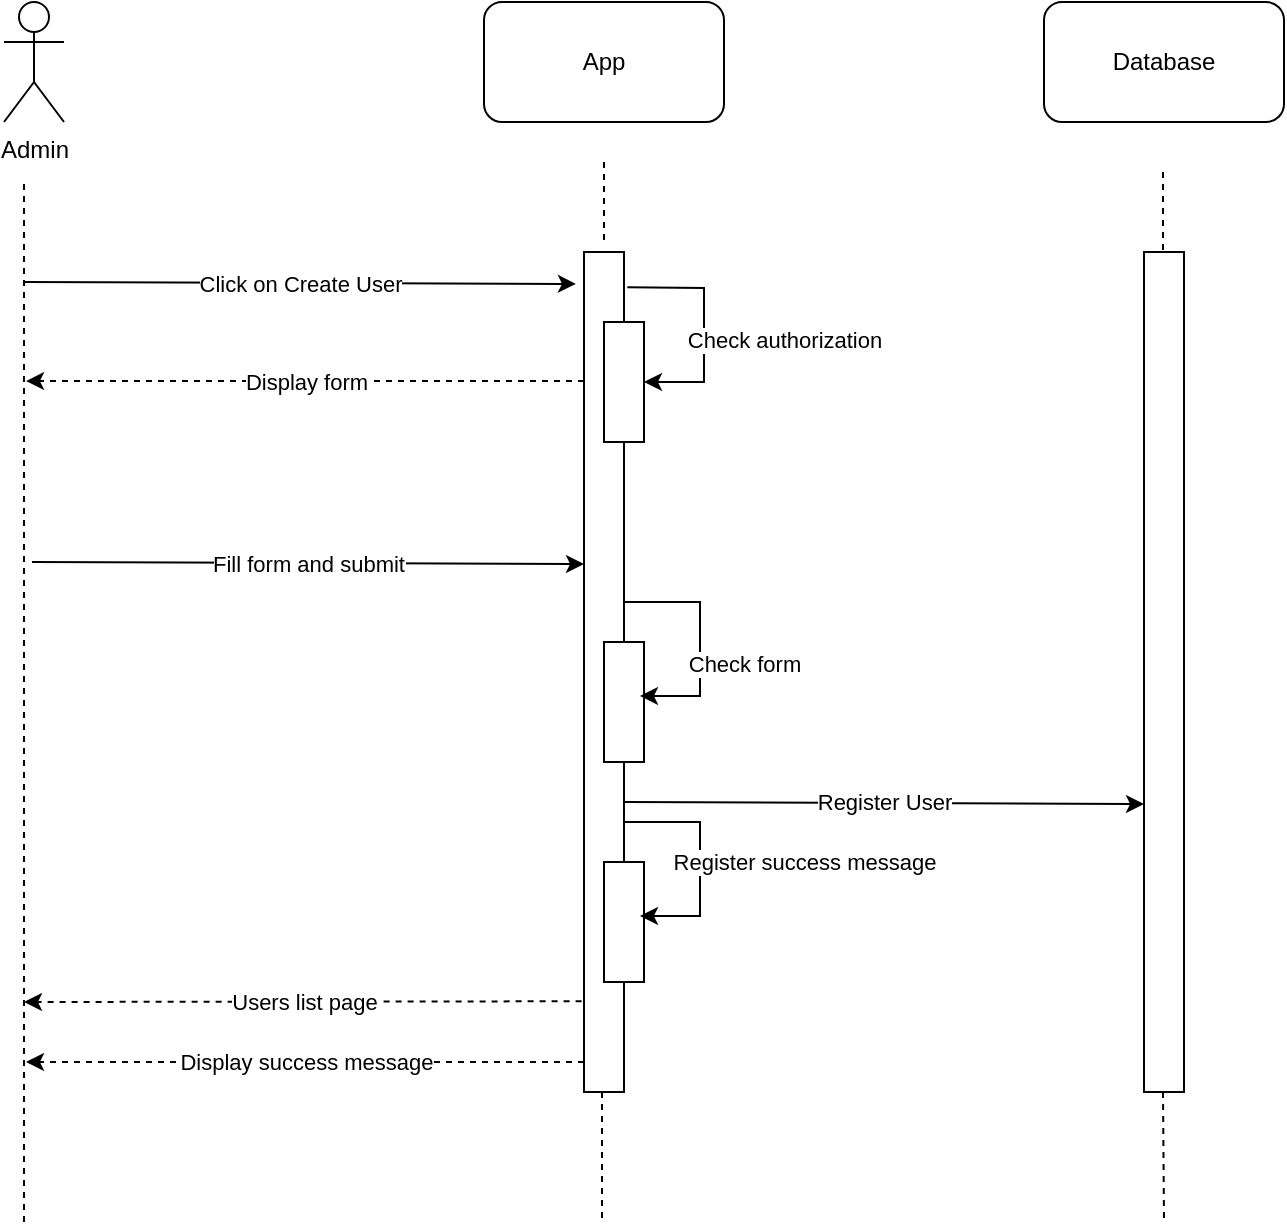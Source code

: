 <mxfile version="23.1.2" type="device">
  <diagram name="Page-1" id="KzWukeG7de0gS5ASBucn">
    <mxGraphModel dx="1205" dy="724" grid="1" gridSize="10" guides="1" tooltips="1" connect="1" arrows="1" fold="1" page="1" pageScale="1" pageWidth="827" pageHeight="1169" math="0" shadow="0">
      <root>
        <mxCell id="0" />
        <mxCell id="1" parent="0" />
        <mxCell id="lVGVy7C7Y4jDRtXLIWBm-1" value="Admin" style="shape=umlActor;verticalLabelPosition=bottom;verticalAlign=top;html=1;outlineConnect=0;" vertex="1" parent="1">
          <mxGeometry x="90" y="40" width="30" height="60" as="geometry" />
        </mxCell>
        <mxCell id="lVGVy7C7Y4jDRtXLIWBm-2" value="App" style="rounded=1;whiteSpace=wrap;html=1;" vertex="1" parent="1">
          <mxGeometry x="330" y="40" width="120" height="60" as="geometry" />
        </mxCell>
        <mxCell id="lVGVy7C7Y4jDRtXLIWBm-3" value="Database" style="rounded=1;whiteSpace=wrap;html=1;" vertex="1" parent="1">
          <mxGeometry x="610" y="40" width="120" height="60" as="geometry" />
        </mxCell>
        <mxCell id="lVGVy7C7Y4jDRtXLIWBm-4" value="" style="rounded=0;whiteSpace=wrap;html=1;" vertex="1" parent="1">
          <mxGeometry x="660" y="165" width="20" height="420" as="geometry" />
        </mxCell>
        <mxCell id="lVGVy7C7Y4jDRtXLIWBm-6" value="" style="rounded=0;whiteSpace=wrap;html=1;" vertex="1" parent="1">
          <mxGeometry x="380" y="165" width="20" height="420" as="geometry" />
        </mxCell>
        <mxCell id="lVGVy7C7Y4jDRtXLIWBm-7" value="" style="rounded=0;whiteSpace=wrap;html=1;" vertex="1" parent="1">
          <mxGeometry x="390" y="200" width="20" height="60" as="geometry" />
        </mxCell>
        <mxCell id="lVGVy7C7Y4jDRtXLIWBm-8" value="" style="rounded=0;whiteSpace=wrap;html=1;" vertex="1" parent="1">
          <mxGeometry x="390" y="360" width="20" height="60" as="geometry" />
        </mxCell>
        <mxCell id="lVGVy7C7Y4jDRtXLIWBm-9" value="" style="rounded=0;whiteSpace=wrap;html=1;" vertex="1" parent="1">
          <mxGeometry x="390" y="470" width="20" height="60" as="geometry" />
        </mxCell>
        <mxCell id="lVGVy7C7Y4jDRtXLIWBm-10" value="" style="endArrow=none;dashed=1;html=1;rounded=0;" edge="1" parent="1">
          <mxGeometry width="50" height="50" relative="1" as="geometry">
            <mxPoint x="100" y="650" as="sourcePoint" />
            <mxPoint x="100" y="130" as="targetPoint" />
          </mxGeometry>
        </mxCell>
        <mxCell id="lVGVy7C7Y4jDRtXLIWBm-11" value="" style="endArrow=none;dashed=1;html=1;rounded=0;" edge="1" parent="1">
          <mxGeometry width="50" height="50" relative="1" as="geometry">
            <mxPoint x="390" y="120" as="sourcePoint" />
            <mxPoint x="390" y="160" as="targetPoint" />
          </mxGeometry>
        </mxCell>
        <mxCell id="lVGVy7C7Y4jDRtXLIWBm-12" value="" style="endArrow=none;dashed=1;html=1;rounded=0;" edge="1" parent="1">
          <mxGeometry width="50" height="50" relative="1" as="geometry">
            <mxPoint x="389" y="585" as="sourcePoint" />
            <mxPoint x="389" y="650" as="targetPoint" />
          </mxGeometry>
        </mxCell>
        <mxCell id="lVGVy7C7Y4jDRtXLIWBm-13" value="" style="endArrow=none;dashed=1;html=1;rounded=0;" edge="1" parent="1">
          <mxGeometry width="50" height="50" relative="1" as="geometry">
            <mxPoint x="669.5" y="125" as="sourcePoint" />
            <mxPoint x="669.5" y="165" as="targetPoint" />
          </mxGeometry>
        </mxCell>
        <mxCell id="lVGVy7C7Y4jDRtXLIWBm-14" value="" style="endArrow=none;dashed=1;html=1;rounded=0;" edge="1" parent="1">
          <mxGeometry width="50" height="50" relative="1" as="geometry">
            <mxPoint x="669.5" y="585" as="sourcePoint" />
            <mxPoint x="670" y="650" as="targetPoint" />
          </mxGeometry>
        </mxCell>
        <mxCell id="lVGVy7C7Y4jDRtXLIWBm-23" value="" style="endArrow=classic;html=1;rounded=0;exitX=-0.06;exitY=0.892;exitDx=0;exitDy=0;exitPerimeter=0;dashed=1;" edge="1" parent="1" source="lVGVy7C7Y4jDRtXLIWBm-6">
          <mxGeometry relative="1" as="geometry">
            <mxPoint x="380" y="310" as="sourcePoint" />
            <mxPoint x="100" y="540" as="targetPoint" />
          </mxGeometry>
        </mxCell>
        <mxCell id="lVGVy7C7Y4jDRtXLIWBm-24" value="Users list page" style="edgeLabel;resizable=0;html=1;align=center;verticalAlign=middle;" connectable="0" vertex="1" parent="lVGVy7C7Y4jDRtXLIWBm-23">
          <mxGeometry relative="1" as="geometry" />
        </mxCell>
        <mxCell id="lVGVy7C7Y4jDRtXLIWBm-25" value="" style="endArrow=classic;html=1;rounded=0;exitX=-0.06;exitY=0.892;exitDx=0;exitDy=0;exitPerimeter=0;dashed=1;" edge="1" parent="1">
          <mxGeometry relative="1" as="geometry">
            <mxPoint x="380" y="570" as="sourcePoint" />
            <mxPoint x="101" y="570" as="targetPoint" />
          </mxGeometry>
        </mxCell>
        <mxCell id="lVGVy7C7Y4jDRtXLIWBm-26" value="Display success message" style="edgeLabel;resizable=0;html=1;align=center;verticalAlign=middle;" connectable="0" vertex="1" parent="lVGVy7C7Y4jDRtXLIWBm-25">
          <mxGeometry relative="1" as="geometry" />
        </mxCell>
        <mxCell id="lVGVy7C7Y4jDRtXLIWBm-27" value="" style="endArrow=classic;html=1;rounded=0;entryX=-0.202;entryY=0.038;entryDx=0;entryDy=0;entryPerimeter=0;" edge="1" parent="1" target="lVGVy7C7Y4jDRtXLIWBm-6">
          <mxGeometry relative="1" as="geometry">
            <mxPoint x="100" y="180" as="sourcePoint" />
            <mxPoint x="480" y="310" as="targetPoint" />
          </mxGeometry>
        </mxCell>
        <mxCell id="lVGVy7C7Y4jDRtXLIWBm-28" value="Click on Create User" style="edgeLabel;resizable=0;html=1;align=center;verticalAlign=middle;" connectable="0" vertex="1" parent="lVGVy7C7Y4jDRtXLIWBm-27">
          <mxGeometry relative="1" as="geometry" />
        </mxCell>
        <mxCell id="lVGVy7C7Y4jDRtXLIWBm-29" value="&lt;br&gt;" style="endArrow=classic;html=1;rounded=0;entryX=-0.202;entryY=0.038;entryDx=0;entryDy=0;entryPerimeter=0;" edge="1" parent="1">
          <mxGeometry relative="1" as="geometry">
            <mxPoint x="104" y="320" as="sourcePoint" />
            <mxPoint x="380" y="321" as="targetPoint" />
          </mxGeometry>
        </mxCell>
        <mxCell id="lVGVy7C7Y4jDRtXLIWBm-30" value="Fill form and submit" style="edgeLabel;resizable=0;html=1;align=center;verticalAlign=middle;" connectable="0" vertex="1" parent="lVGVy7C7Y4jDRtXLIWBm-29">
          <mxGeometry relative="1" as="geometry" />
        </mxCell>
        <mxCell id="lVGVy7C7Y4jDRtXLIWBm-31" value="" style="endArrow=classic;html=1;rounded=0;entryX=1;entryY=0.5;entryDx=0;entryDy=0;exitX=1.083;exitY=0.042;exitDx=0;exitDy=0;exitPerimeter=0;" edge="1" parent="1" source="lVGVy7C7Y4jDRtXLIWBm-6" target="lVGVy7C7Y4jDRtXLIWBm-7">
          <mxGeometry relative="1" as="geometry">
            <mxPoint x="450" y="180" as="sourcePoint" />
            <mxPoint x="456" y="230" as="targetPoint" />
            <Array as="points">
              <mxPoint x="440" y="183" />
              <mxPoint x="440" y="230" />
            </Array>
          </mxGeometry>
        </mxCell>
        <mxCell id="lVGVy7C7Y4jDRtXLIWBm-32" value="Check authorization" style="edgeLabel;resizable=0;html=1;align=center;verticalAlign=middle;" connectable="0" vertex="1" parent="lVGVy7C7Y4jDRtXLIWBm-31">
          <mxGeometry relative="1" as="geometry">
            <mxPoint x="40" y="7" as="offset" />
          </mxGeometry>
        </mxCell>
        <mxCell id="lVGVy7C7Y4jDRtXLIWBm-33" value="" style="endArrow=classic;html=1;rounded=0;entryX=1;entryY=0.5;entryDx=0;entryDy=0;exitX=1.083;exitY=0.042;exitDx=0;exitDy=0;exitPerimeter=0;" edge="1" parent="1">
          <mxGeometry relative="1" as="geometry">
            <mxPoint x="400" y="340" as="sourcePoint" />
            <mxPoint x="408" y="387" as="targetPoint" />
            <Array as="points">
              <mxPoint x="438" y="340" />
              <mxPoint x="438" y="387" />
            </Array>
          </mxGeometry>
        </mxCell>
        <mxCell id="lVGVy7C7Y4jDRtXLIWBm-34" value="Check form" style="edgeLabel;resizable=0;html=1;align=center;verticalAlign=middle;" connectable="0" vertex="1" parent="lVGVy7C7Y4jDRtXLIWBm-33">
          <mxGeometry relative="1" as="geometry">
            <mxPoint x="22" y="11" as="offset" />
          </mxGeometry>
        </mxCell>
        <mxCell id="lVGVy7C7Y4jDRtXLIWBm-35" value="Register success message" style="endArrow=classic;html=1;rounded=0;entryX=1;entryY=0.5;entryDx=0;entryDy=0;exitX=1.083;exitY=0.042;exitDx=0;exitDy=0;exitPerimeter=0;" edge="1" parent="1">
          <mxGeometry x="0.009" y="52" relative="1" as="geometry">
            <mxPoint x="400" y="450" as="sourcePoint" />
            <mxPoint x="408" y="497" as="targetPoint" />
            <Array as="points">
              <mxPoint x="438" y="450" />
              <mxPoint x="438" y="497" />
            </Array>
            <mxPoint as="offset" />
          </mxGeometry>
        </mxCell>
        <mxCell id="lVGVy7C7Y4jDRtXLIWBm-37" value="Register User" style="endArrow=classic;html=1;rounded=0;" edge="1" parent="1">
          <mxGeometry relative="1" as="geometry">
            <mxPoint x="400" y="440" as="sourcePoint" />
            <mxPoint x="660" y="441" as="targetPoint" />
          </mxGeometry>
        </mxCell>
        <mxCell id="lVGVy7C7Y4jDRtXLIWBm-40" value="" style="endArrow=classic;html=1;rounded=0;exitX=-0.06;exitY=0.892;exitDx=0;exitDy=0;exitPerimeter=0;dashed=1;" edge="1" parent="1">
          <mxGeometry relative="1" as="geometry">
            <mxPoint x="380" y="229.52" as="sourcePoint" />
            <mxPoint x="101" y="229.52" as="targetPoint" />
          </mxGeometry>
        </mxCell>
        <mxCell id="lVGVy7C7Y4jDRtXLIWBm-41" value="Display form" style="edgeLabel;resizable=0;html=1;align=center;verticalAlign=middle;" connectable="0" vertex="1" parent="lVGVy7C7Y4jDRtXLIWBm-40">
          <mxGeometry relative="1" as="geometry" />
        </mxCell>
      </root>
    </mxGraphModel>
  </diagram>
</mxfile>
